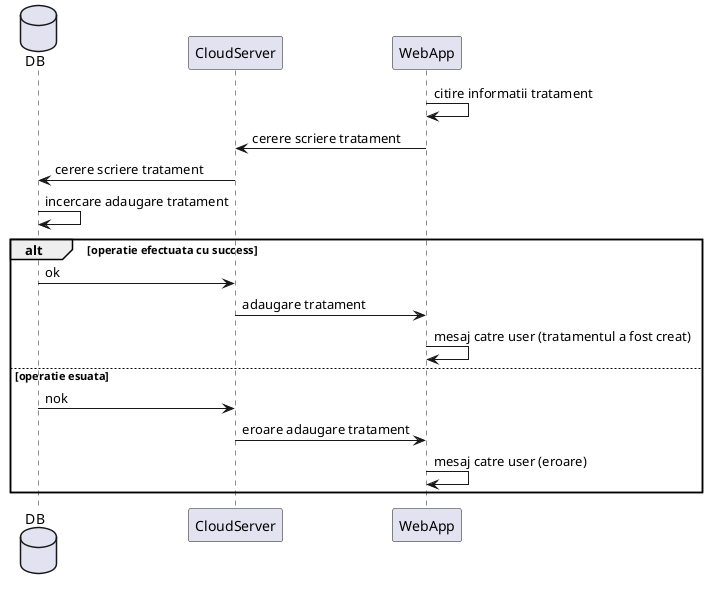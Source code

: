 @startuml informatii_tratament

database DB
participant CloudServer
participant WebApp

WebApp -> WebApp: citire informatii tratament
WebApp -> CloudServer: cerere scriere tratament
CloudServer -> DB: cerere scriere tratament
DB -> DB: incercare adaugare tratament

alt operatie efectuata cu success
 DB -> CloudServer: ok
       CloudServer -> WebApp: adaugare tratament
       WebApp -> WebApp: mesaj catre user (tratamentul a fost creat)
   else operatie esuata
       DB -> CloudServer: nok
       CloudServer -> WebApp: eroare adaugare tratament
       WebApp -> WebApp: mesaj catre user (eroare)

end

@enduml
